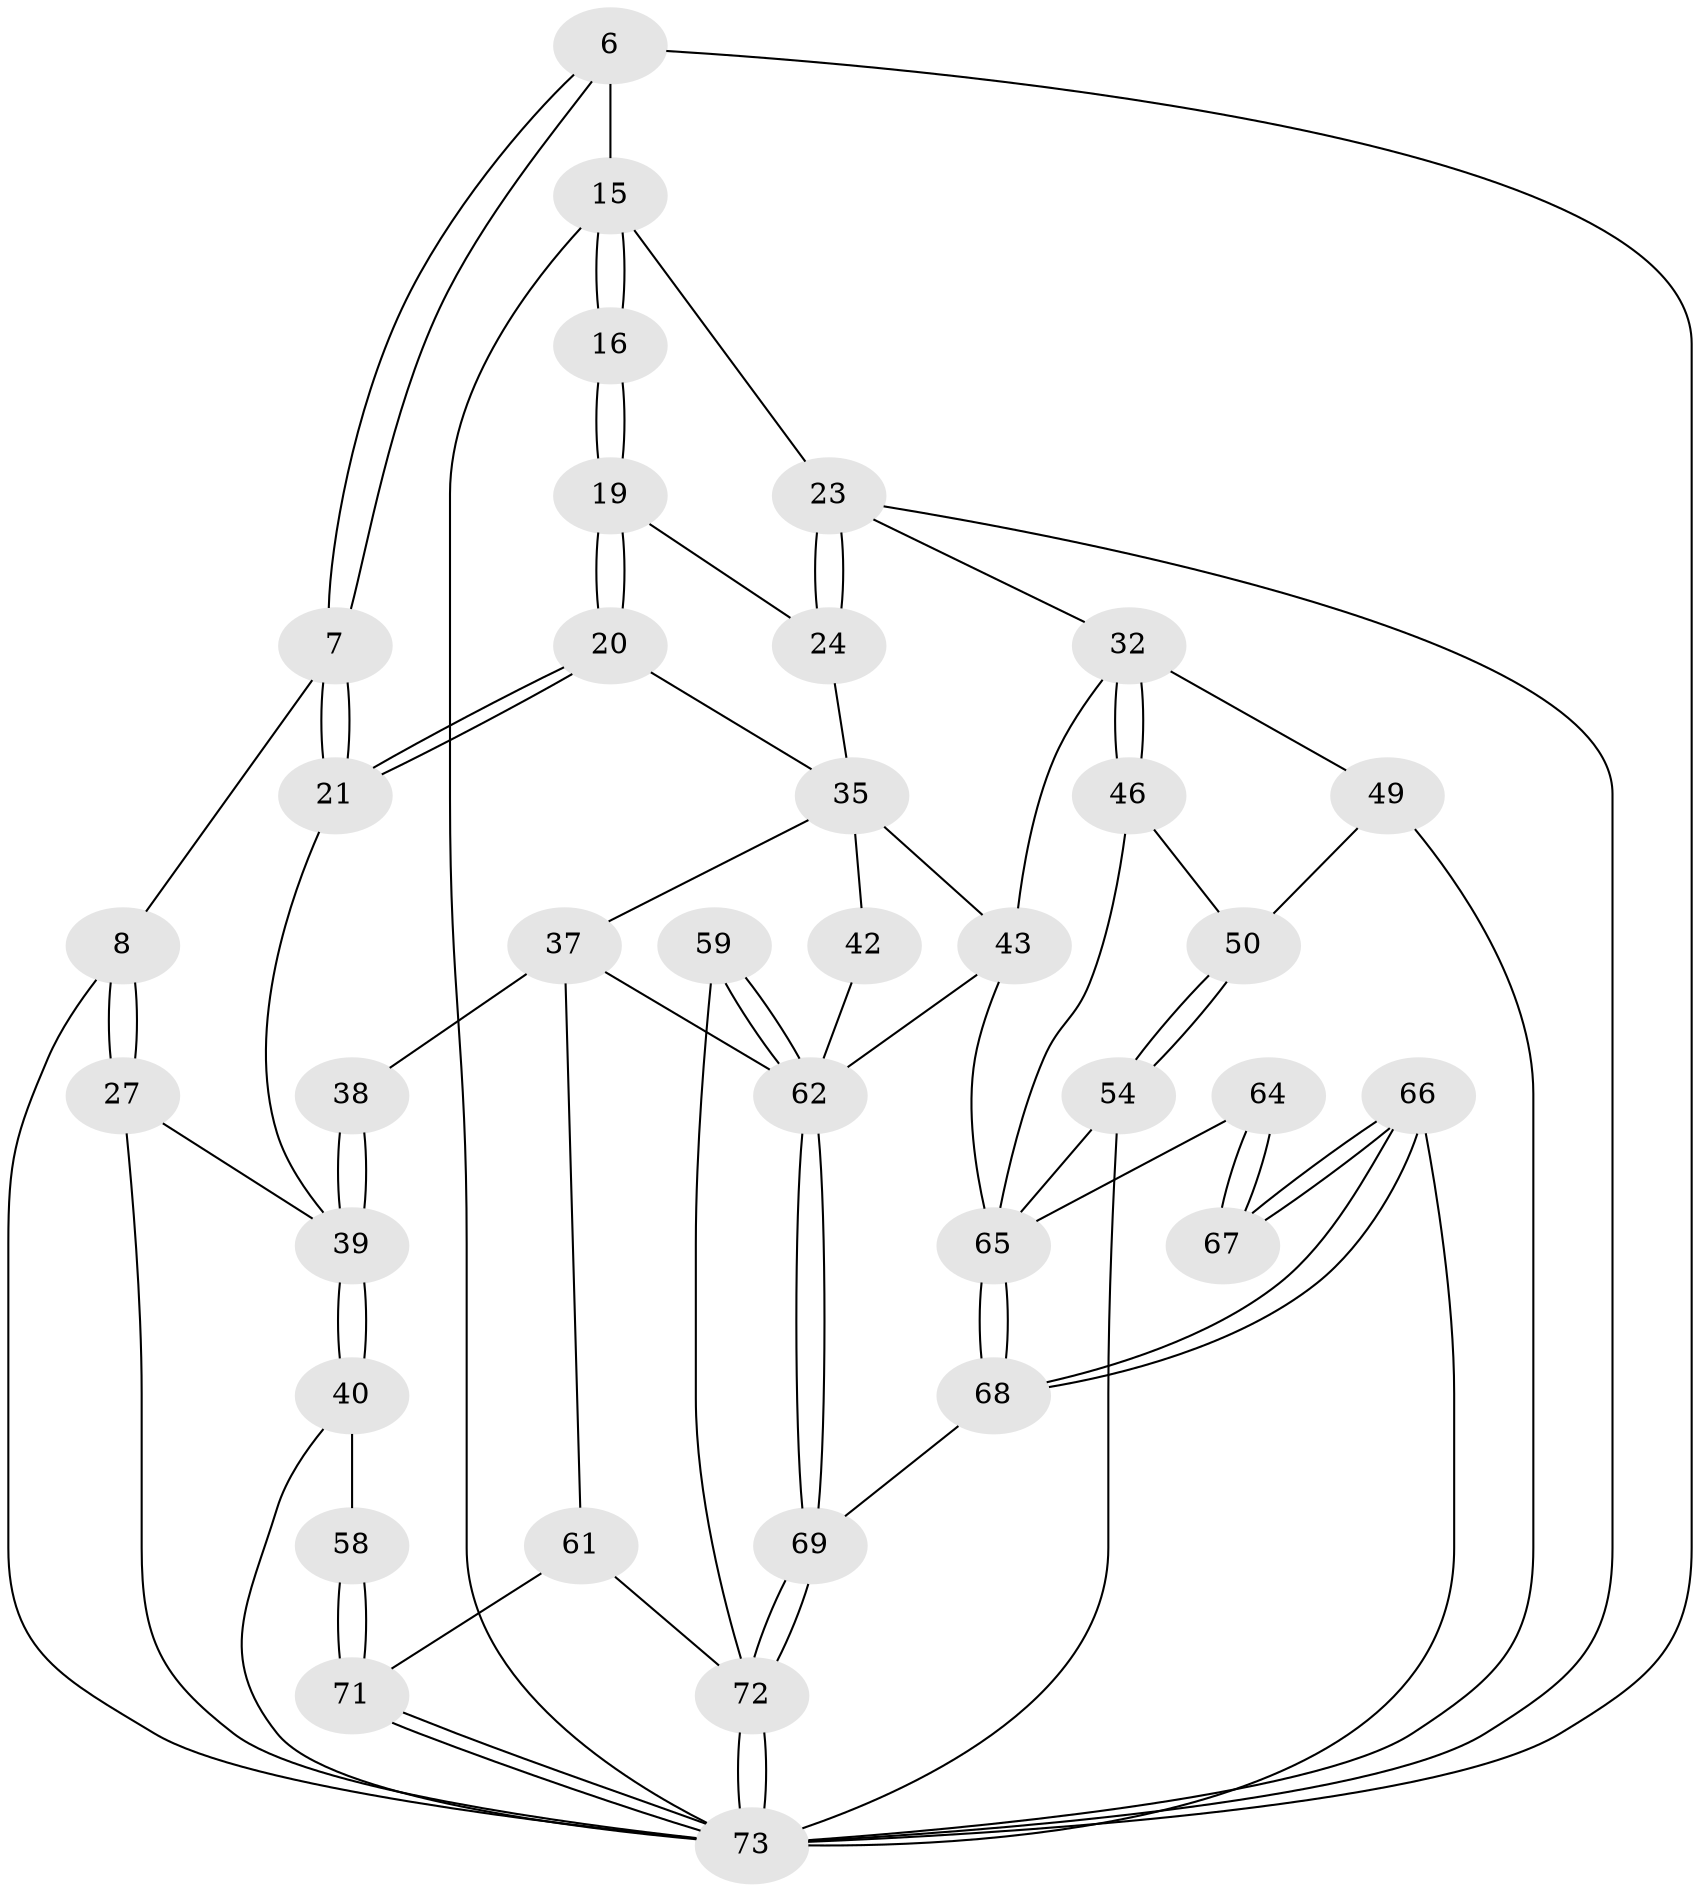 // original degree distribution, {3: 0.0273972602739726, 4: 0.2602739726027397, 6: 0.2191780821917808, 5: 0.4931506849315068}
// Generated by graph-tools (version 1.1) at 2025/00/03/09/25 05:00:49]
// undirected, 36 vertices, 83 edges
graph export_dot {
graph [start="1"]
  node [color=gray90,style=filled];
  6 [pos="+0.351601362948328+0.16030630728658213",super="+5"];
  7 [pos="+0.24775268408552403+0.2703162205450816"];
  8 [pos="+0.12269498868474266+0.1845637654414613",super="+4"];
  15 [pos="+0.6529286776867184+0.11615522256404646",super="+10+14"];
  16 [pos="+0.5100478585886483+0.26929498558736736"];
  19 [pos="+0.512176855889508+0.29987732379929"];
  20 [pos="+0.3662064129564946+0.41908894088831905"];
  21 [pos="+0.28848920875762374+0.3738457903226201"];
  23 [pos="+0.8177254230323803+0.452585330484292",super="+17+13+18"];
  24 [pos="+0.6620701901824224+0.3712981600964071",super="+22"];
  27 [pos="+0+0.24792437321148333"];
  32 [pos="+0.7865792305111421+0.5372523899770084",super="+26"];
  35 [pos="+0.4212457633945118+0.589985733089675",super="+34"];
  37 [pos="+0.31920264221666295+0.6813569678886598",super="+36"];
  38 [pos="+0.08445692494799997+0.6333038052794758"];
  39 [pos="+0+0.6938320086198754",super="+29+28"];
  40 [pos="+0+0.7416313051385134"];
  42 [pos="+0.4451660289909817+0.5982466524613226"];
  43 [pos="+0.657790141954685+0.8025384164801815",super="+33"];
  46 [pos="+0.7916238293267739+0.7340793624854073"];
  49 [pos="+1+0.4892233041014634",super="+25"];
  50 [pos="+0.8719354347766317+0.7267713599744422"];
  54 [pos="+0.9615711733872406+0.8123580211208364"];
  58 [pos="+0.03972366640782674+0.8360704675010538"];
  59 [pos="+0.45979913753770674+0.8781426784177391"];
  61 [pos="+0.31259501502233383+0.8492097771125491",super="+56"];
  62 [pos="+0.5334095221285913+0.9268529681679013",super="+44+45+51"];
  64 [pos="+0.8274338527089057+0.9354976075475226",super="+63"];
  65 [pos="+0.7463280957929891+0.9387271790055511",super="+55"];
  66 [pos="+1+1"];
  67 [pos="+1+1"];
  68 [pos="+0.6494393735295747+1"];
  69 [pos="+0.5699601618099758+1"];
  71 [pos="+0.18734786677196216+1",super="+70+57"];
  72 [pos="+0.3431142737084913+1",super="+60"];
  73 [pos="+0.2344653077952991+1",super="+41+52+53"];
  6 -- 7;
  6 -- 7;
  6 -- 15 [weight=2];
  6 -- 73;
  7 -- 8;
  7 -- 21;
  7 -- 21;
  8 -- 27 [weight=2];
  8 -- 27;
  8 -- 73;
  15 -- 16 [weight=2];
  15 -- 16;
  15 -- 23 [weight=2];
  15 -- 73;
  16 -- 19;
  16 -- 19;
  19 -- 20;
  19 -- 20;
  19 -- 24;
  20 -- 21;
  20 -- 21;
  20 -- 35;
  21 -- 39;
  23 -- 24 [weight=2];
  23 -- 24;
  23 -- 32;
  23 -- 73;
  24 -- 35;
  27 -- 39;
  27 -- 73;
  32 -- 46;
  32 -- 46;
  32 -- 43;
  32 -- 49;
  35 -- 42 [weight=2];
  35 -- 43;
  35 -- 37;
  37 -- 38;
  37 -- 61;
  37 -- 62;
  38 -- 39 [weight=2];
  38 -- 39;
  39 -- 40;
  39 -- 40;
  40 -- 58;
  40 -- 73;
  42 -- 62;
  43 -- 62;
  43 -- 65;
  46 -- 50;
  46 -- 65;
  49 -- 50;
  49 -- 73 [weight=2];
  50 -- 54;
  50 -- 54;
  54 -- 65;
  54 -- 73;
  58 -- 71 [weight=2];
  58 -- 71;
  59 -- 62 [weight=2];
  59 -- 62;
  59 -- 72;
  61 -- 71 [weight=2];
  61 -- 72;
  62 -- 69;
  62 -- 69;
  64 -- 65 [weight=2];
  64 -- 67 [weight=2];
  64 -- 67;
  65 -- 68;
  65 -- 68;
  66 -- 67;
  66 -- 67;
  66 -- 68;
  66 -- 68;
  66 -- 73;
  68 -- 69;
  69 -- 72;
  69 -- 72;
  71 -- 73;
  71 -- 73;
  72 -- 73;
  72 -- 73;
}
